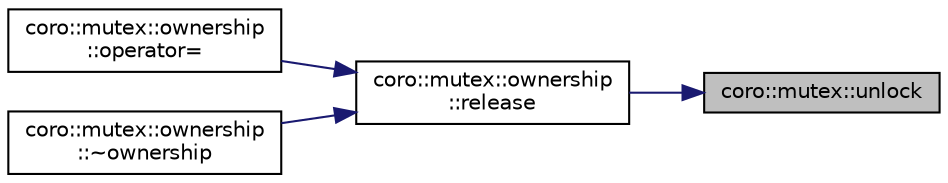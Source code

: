 digraph "coro::mutex::unlock"
{
 // LATEX_PDF_SIZE
  edge [fontname="Helvetica",fontsize="10",labelfontname="Helvetica",labelfontsize="10"];
  node [fontname="Helvetica",fontsize="10",shape=record];
  rankdir="RL";
  Node1 [label="coro::mutex::unlock",height=0.2,width=0.4,color="black", fillcolor="grey75", style="filled", fontcolor="black",tooltip="unlock the lock"];
  Node1 -> Node2 [dir="back",color="midnightblue",fontsize="10",style="solid",fontname="Helvetica"];
  Node2 [label="coro::mutex::ownership\l::release",height=0.2,width=0.4,color="black", fillcolor="white", style="filled",URL="$classcoro_1_1mutex_1_1ownership_acfb0b1b61447af6ee622ce814fc6a4d4.html#acfb0b1b61447af6ee622ce814fc6a4d4",tooltip="releases ownership exlicitly (unlock)"];
  Node2 -> Node3 [dir="back",color="midnightblue",fontsize="10",style="solid",fontname="Helvetica"];
  Node3 [label="coro::mutex::ownership\l::operator=",height=0.2,width=0.4,color="black", fillcolor="white", style="filled",URL="$classcoro_1_1mutex_1_1ownership_af6c171ef70fe06ce1a7b8d8764a3b148.html#af6c171ef70fe06ce1a7b8d8764a3b148",tooltip="ownership can be assigned by move"];
  Node2 -> Node4 [dir="back",color="midnightblue",fontsize="10",style="solid",fontname="Helvetica"];
  Node4 [label="coro::mutex::ownership\l::~ownership",height=0.2,width=0.4,color="black", fillcolor="white", style="filled",URL="$classcoro_1_1mutex_1_1ownership_a21199bf1609d55048529c91963ee0909.html#a21199bf1609d55048529c91963ee0909",tooltip="dtor releases ownership"];
}
